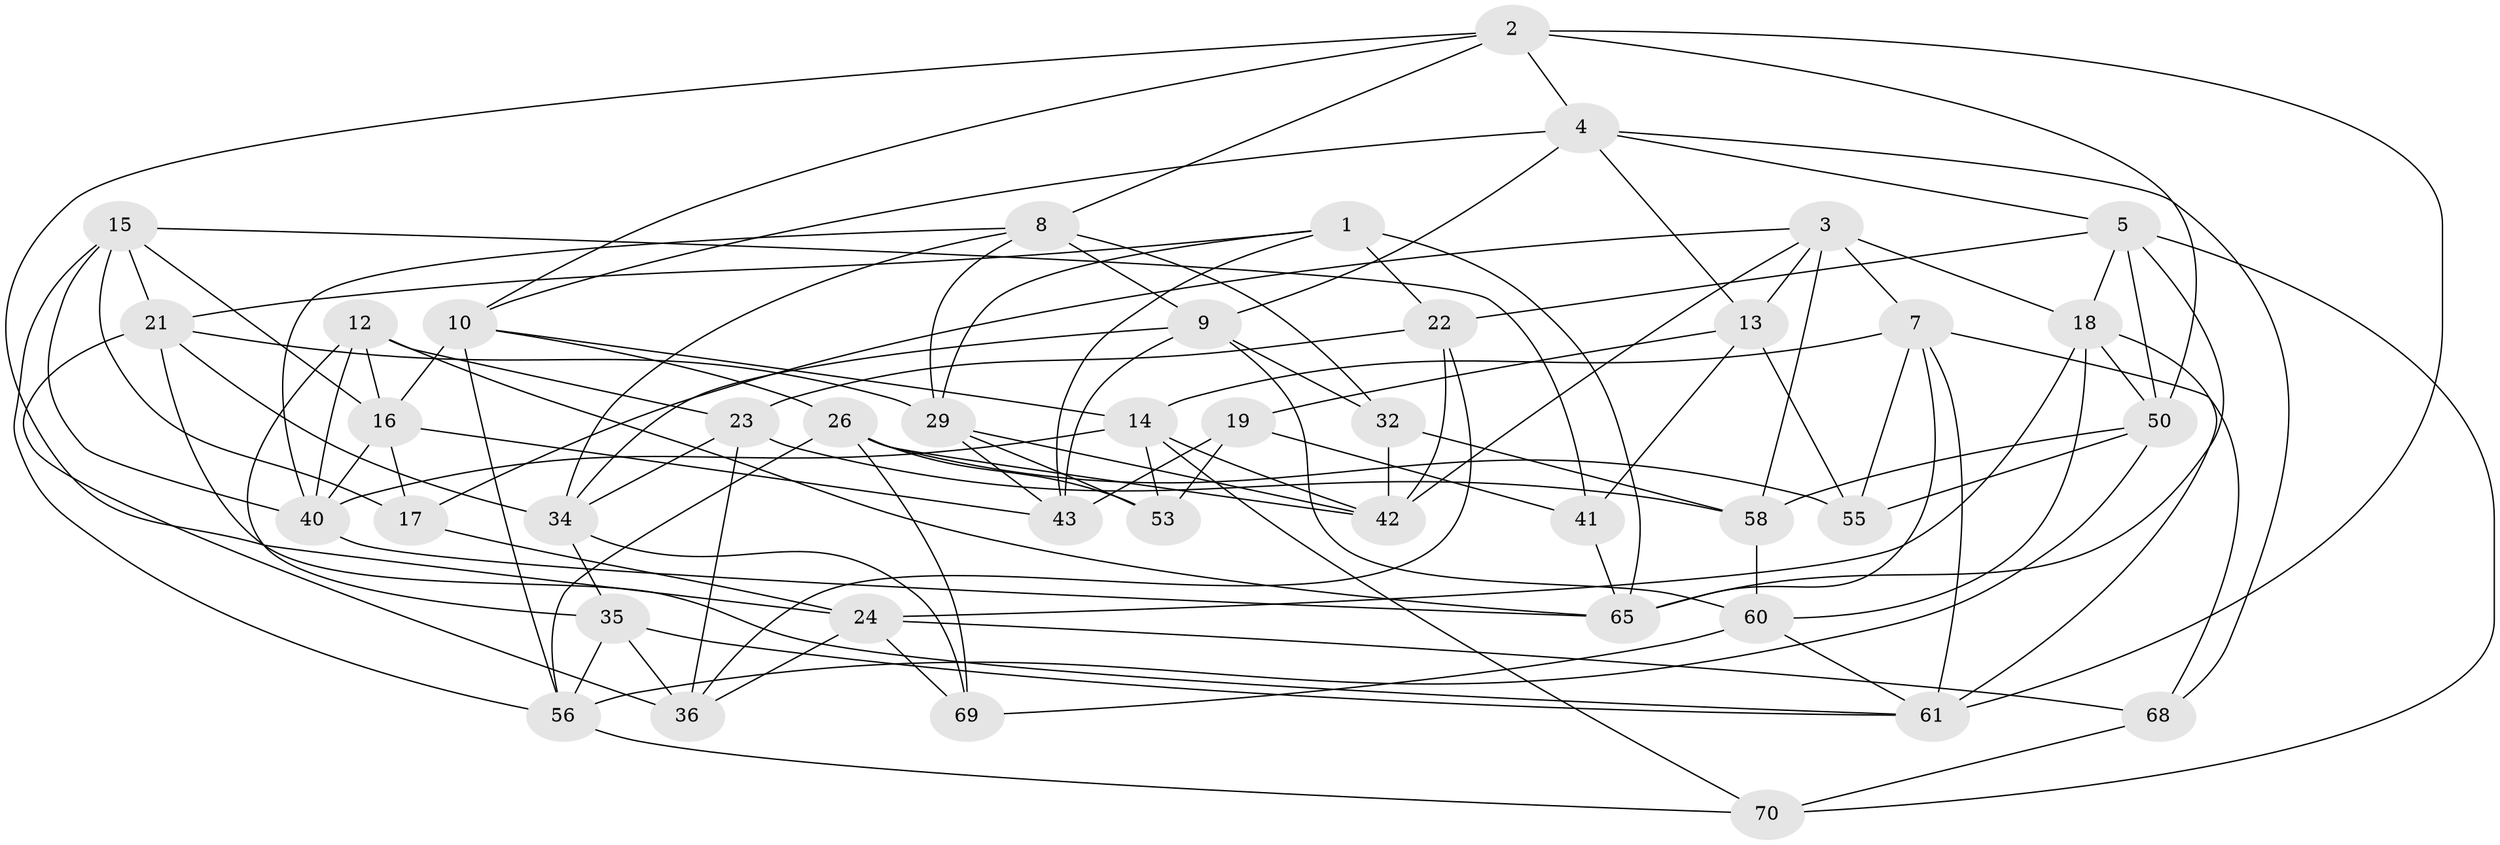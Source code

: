// original degree distribution, {4: 1.0}
// Generated by graph-tools (version 1.1) at 2025/42/03/06/25 10:42:25]
// undirected, 42 vertices, 112 edges
graph export_dot {
graph [start="1"]
  node [color=gray90,style=filled];
  1 [super="+20"];
  2 [super="+49"];
  3 [super="+72"];
  4 [super="+52"];
  5 [super="+6"];
  7 [super="+75"];
  8 [super="+11"];
  9 [super="+39"];
  10 [super="+28"];
  12 [super="+77"];
  13 [super="+33"];
  14 [super="+64"];
  15 [super="+76"];
  16 [super="+30"];
  17;
  18 [super="+44"];
  19 [super="+25"];
  21 [super="+47"];
  22 [super="+31"];
  23 [super="+74"];
  24 [super="+71"];
  26 [super="+27"];
  29 [super="+45"];
  32;
  34 [super="+38"];
  35 [super="+37"];
  36 [super="+73"];
  40 [super="+57"];
  41 [super="+46"];
  42 [super="+48"];
  43 [super="+54"];
  50 [super="+51"];
  53;
  55;
  56 [super="+63"];
  58 [super="+59"];
  60 [super="+67"];
  61 [super="+62"];
  65 [super="+66"];
  68;
  69;
  70;
  1 -- 43;
  1 -- 22 [weight=2];
  1 -- 65;
  1 -- 21;
  1 -- 29;
  2 -- 50;
  2 -- 24;
  2 -- 8;
  2 -- 10;
  2 -- 4;
  2 -- 61;
  3 -- 58;
  3 -- 42;
  3 -- 7;
  3 -- 18;
  3 -- 17;
  3 -- 13;
  4 -- 68;
  4 -- 9;
  4 -- 10;
  4 -- 5;
  4 -- 13;
  5 -- 70;
  5 -- 22;
  5 -- 18;
  5 -- 65;
  5 -- 50;
  7 -- 14;
  7 -- 65;
  7 -- 61;
  7 -- 68;
  7 -- 55;
  8 -- 40;
  8 -- 32;
  8 -- 29;
  8 -- 34;
  8 -- 9;
  9 -- 34;
  9 -- 43;
  9 -- 32;
  9 -- 60;
  10 -- 14;
  10 -- 26;
  10 -- 56;
  10 -- 16;
  12 -- 35 [weight=2];
  12 -- 23;
  12 -- 65;
  12 -- 16;
  12 -- 40;
  13 -- 19;
  13 -- 41 [weight=2];
  13 -- 55;
  14 -- 53;
  14 -- 40;
  14 -- 70;
  14 -- 42;
  15 -- 17;
  15 -- 40;
  15 -- 21;
  15 -- 16;
  15 -- 41;
  15 -- 56;
  16 -- 43;
  16 -- 17;
  16 -- 40;
  17 -- 24;
  18 -- 61;
  18 -- 60;
  18 -- 50;
  18 -- 24;
  19 -- 41 [weight=2];
  19 -- 53;
  19 -- 43 [weight=2];
  21 -- 34;
  21 -- 36;
  21 -- 61;
  21 -- 29;
  22 -- 42;
  22 -- 36;
  22 -- 23;
  23 -- 58;
  23 -- 36 [weight=2];
  23 -- 34;
  24 -- 68;
  24 -- 36;
  24 -- 69;
  26 -- 53;
  26 -- 55;
  26 -- 56;
  26 -- 42;
  26 -- 69;
  29 -- 42;
  29 -- 53;
  29 -- 43;
  32 -- 58;
  32 -- 42;
  34 -- 69;
  34 -- 35;
  35 -- 56;
  35 -- 36;
  35 -- 61;
  40 -- 65;
  41 -- 65;
  50 -- 55;
  50 -- 56;
  50 -- 58;
  56 -- 70;
  58 -- 60 [weight=2];
  60 -- 61;
  60 -- 69;
  68 -- 70;
}
